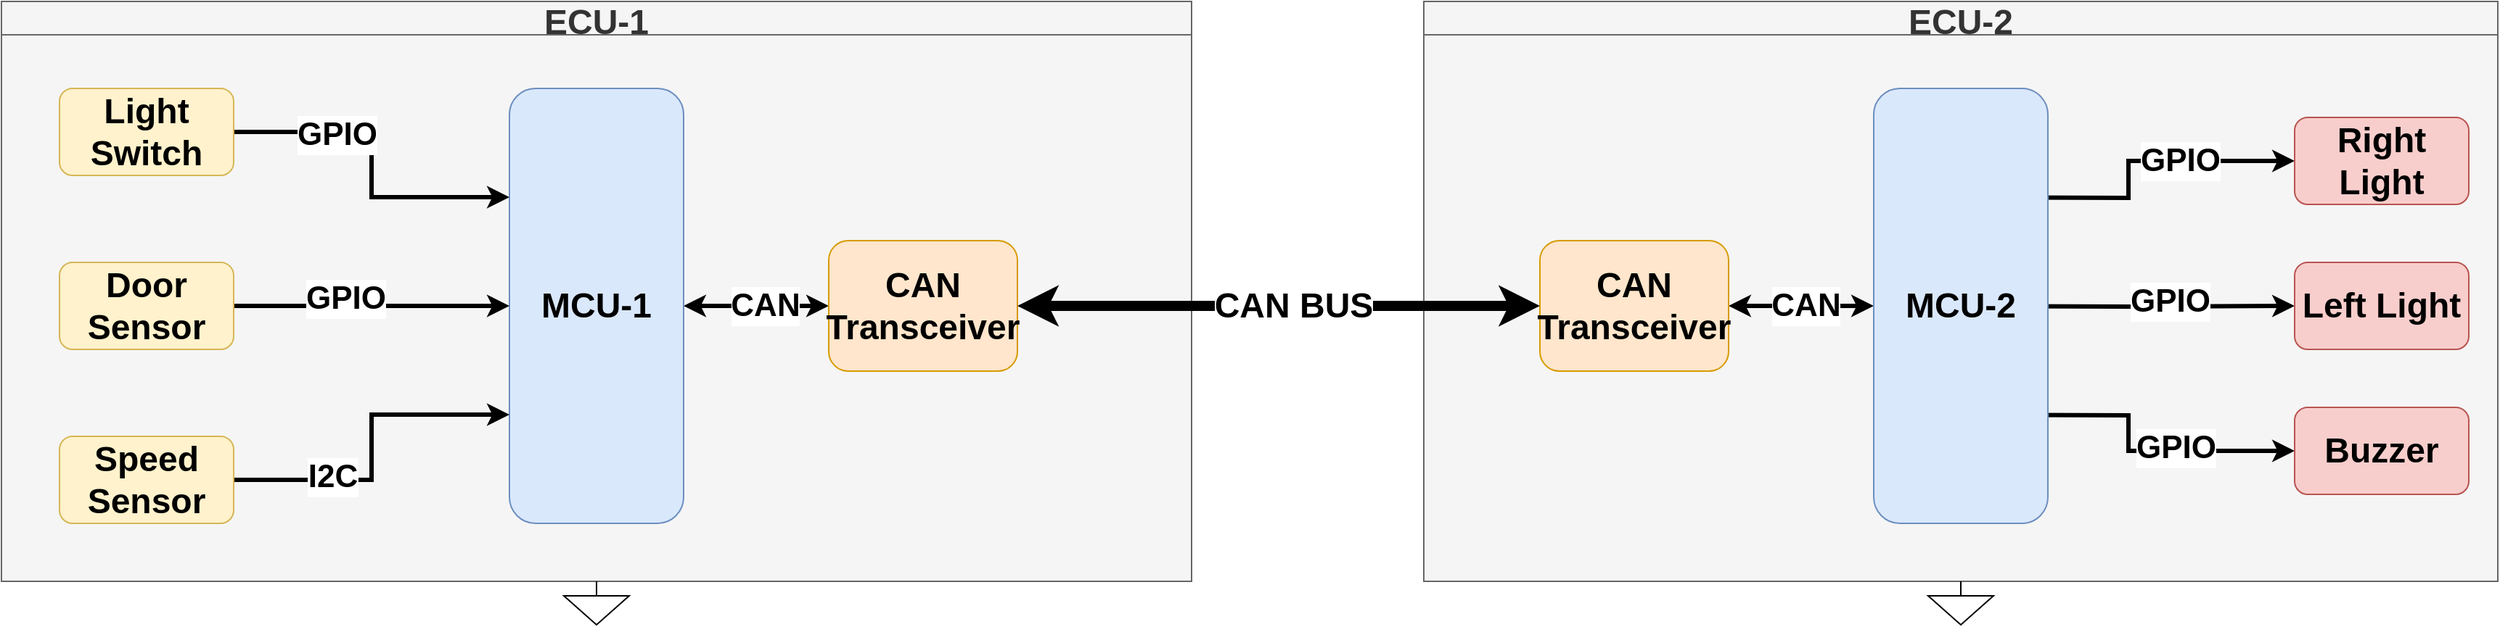 <mxfile version="13.9.9" type="device"><diagram name="Page-1" id="90a13364-a465-7bf4-72fc-28e22215d7a0"><mxGraphModel dx="2076" dy="1214" grid="1" gridSize="10" guides="1" tooltips="1" connect="1" arrows="1" fold="1" page="1" pageScale="1.5" pageWidth="1169" pageHeight="826" background="#ffffff" math="0" shadow="0"><root><mxCell id="0" style=";html=1;"/><mxCell id="1" style=";html=1;" parent="0"/><mxCell id="huWgB-MRvugmbwlM9clK-1" value="ECU-1" style="swimlane;fontSize=24;fillColor=#f5f5f5;strokeColor=#666666;fontColor=#333333;fontStyle=1;swimlaneFillColor=#F5F5F5;" parent="1" vertex="1"><mxGeometry x="120" y="530" width="820" height="400" as="geometry"/></mxCell><mxCell id="huWgB-MRvugmbwlM9clK-18" style="edgeStyle=orthogonalEdgeStyle;rounded=0;orthogonalLoop=1;jettySize=auto;html=1;startArrow=classic;startFill=1;endArrow=classic;endFill=1;strokeWidth=3;fontSize=24;fontStyle=1" parent="huWgB-MRvugmbwlM9clK-1" source="huWgB-MRvugmbwlM9clK-3" target="huWgB-MRvugmbwlM9clK-12" edge="1"><mxGeometry relative="1" as="geometry"/></mxCell><mxCell id="huWgB-MRvugmbwlM9clK-30" value="CAN" style="edgeLabel;html=1;align=center;verticalAlign=middle;resizable=0;points=[];fontSize=22;fontStyle=1" parent="huWgB-MRvugmbwlM9clK-18" vertex="1" connectable="0"><mxGeometry x="0.123" y="2" relative="1" as="geometry"><mxPoint y="2" as="offset"/></mxGeometry></mxCell><mxCell id="huWgB-MRvugmbwlM9clK-3" value="MCU-1" style="rounded=1;whiteSpace=wrap;html=1;fontSize=24;fillColor=#dae8fc;strokeColor=#6c8ebf;fontStyle=1" parent="huWgB-MRvugmbwlM9clK-1" vertex="1"><mxGeometry x="350" y="60" width="120" height="300" as="geometry"/></mxCell><mxCell id="huWgB-MRvugmbwlM9clK-16" style="edgeStyle=orthogonalEdgeStyle;rounded=0;orthogonalLoop=1;jettySize=auto;html=1;startArrow=none;startFill=0;endArrow=classic;endFill=1;strokeWidth=3;fontSize=24;fontStyle=1" parent="huWgB-MRvugmbwlM9clK-1" source="huWgB-MRvugmbwlM9clK-5" target="huWgB-MRvugmbwlM9clK-3" edge="1"><mxGeometry relative="1" as="geometry"/></mxCell><mxCell id="huWgB-MRvugmbwlM9clK-32" value="GPIO" style="edgeLabel;html=1;align=center;verticalAlign=middle;resizable=0;points=[];fontSize=22;fontStyle=1" parent="huWgB-MRvugmbwlM9clK-16" vertex="1" connectable="0"><mxGeometry x="-0.188" y="5" relative="1" as="geometry"><mxPoint as="offset"/></mxGeometry></mxCell><mxCell id="huWgB-MRvugmbwlM9clK-5" value="Door Sensor" style="rounded=1;whiteSpace=wrap;html=1;fontSize=24;fillColor=#fff2cc;strokeColor=#d6b656;fontStyle=1" parent="huWgB-MRvugmbwlM9clK-1" vertex="1"><mxGeometry x="40" y="180" width="120" height="60" as="geometry"/></mxCell><mxCell id="huWgB-MRvugmbwlM9clK-15" style="edgeStyle=orthogonalEdgeStyle;rounded=0;orthogonalLoop=1;jettySize=auto;html=1;entryX=0;entryY=0.25;entryDx=0;entryDy=0;startArrow=none;startFill=0;endArrow=classic;endFill=1;strokeWidth=3;fontSize=24;fontStyle=1" parent="huWgB-MRvugmbwlM9clK-1" source="huWgB-MRvugmbwlM9clK-6" target="huWgB-MRvugmbwlM9clK-3" edge="1"><mxGeometry relative="1" as="geometry"/></mxCell><mxCell id="huWgB-MRvugmbwlM9clK-31" value="GPIO" style="edgeLabel;html=1;align=center;verticalAlign=middle;resizable=0;points=[];fontSize=22;fontStyle=1" parent="huWgB-MRvugmbwlM9clK-15" vertex="1" connectable="0"><mxGeometry x="-0.398" y="-2" relative="1" as="geometry"><mxPoint as="offset"/></mxGeometry></mxCell><mxCell id="huWgB-MRvugmbwlM9clK-6" value="Light Switch" style="rounded=1;whiteSpace=wrap;html=1;fontSize=24;fillColor=#fff2cc;strokeColor=#d6b656;fontStyle=1" parent="huWgB-MRvugmbwlM9clK-1" vertex="1"><mxGeometry x="40" y="60" width="120" height="60" as="geometry"/></mxCell><mxCell id="huWgB-MRvugmbwlM9clK-17" style="edgeStyle=orthogonalEdgeStyle;rounded=0;orthogonalLoop=1;jettySize=auto;html=1;entryX=0;entryY=0.75;entryDx=0;entryDy=0;startArrow=none;startFill=0;endArrow=classic;endFill=1;strokeWidth=3;fontSize=24;fontStyle=1" parent="huWgB-MRvugmbwlM9clK-1" source="huWgB-MRvugmbwlM9clK-7" target="huWgB-MRvugmbwlM9clK-3" edge="1"><mxGeometry relative="1" as="geometry"/></mxCell><mxCell id="huWgB-MRvugmbwlM9clK-33" value="I2C" style="edgeLabel;html=1;align=center;verticalAlign=middle;resizable=0;points=[];fontSize=22;fontStyle=1" parent="huWgB-MRvugmbwlM9clK-17" vertex="1" connectable="0"><mxGeometry x="-0.425" y="2" relative="1" as="geometry"><mxPoint as="offset"/></mxGeometry></mxCell><mxCell id="huWgB-MRvugmbwlM9clK-7" value="Speed Sensor" style="rounded=1;whiteSpace=wrap;html=1;fontSize=24;fillColor=#fff2cc;strokeColor=#d6b656;fontStyle=1" parent="huWgB-MRvugmbwlM9clK-1" vertex="1"><mxGeometry x="40" y="300" width="120" height="60" as="geometry"/></mxCell><mxCell id="huWgB-MRvugmbwlM9clK-12" value="CAN Transceiver" style="rounded=1;whiteSpace=wrap;html=1;fontSize=24;fillColor=#ffe6cc;strokeColor=#d79b00;fontStyle=1" parent="huWgB-MRvugmbwlM9clK-1" vertex="1"><mxGeometry x="570" y="165" width="130" height="90" as="geometry"/></mxCell><mxCell id="huWgB-MRvugmbwlM9clK-2" value="ECU-2" style="swimlane;fontSize=24;fillColor=#f5f5f5;strokeColor=#666666;fontColor=#333333;fontStyle=1;swimlaneFillColor=#F5F5F5;" parent="1" vertex="1"><mxGeometry x="1100" y="530" width="740" height="400" as="geometry"/></mxCell><mxCell id="huWgB-MRvugmbwlM9clK-20" style="edgeStyle=orthogonalEdgeStyle;rounded=0;orthogonalLoop=1;jettySize=auto;html=1;startArrow=none;startFill=0;endArrow=classic;endFill=1;strokeWidth=3;fontSize=24;fontStyle=1" parent="huWgB-MRvugmbwlM9clK-2" target="huWgB-MRvugmbwlM9clK-9" edge="1"><mxGeometry relative="1" as="geometry"><mxPoint x="370" y="210" as="sourcePoint"/></mxGeometry></mxCell><mxCell id="huWgB-MRvugmbwlM9clK-35" value="GPIO" style="edgeLabel;html=1;align=center;verticalAlign=middle;resizable=0;points=[];fontSize=22;fontStyle=1" parent="huWgB-MRvugmbwlM9clK-20" vertex="1" connectable="0"><mxGeometry x="0.25" y="3" relative="1" as="geometry"><mxPoint as="offset"/></mxGeometry></mxCell><mxCell id="huWgB-MRvugmbwlM9clK-21" style="edgeStyle=orthogonalEdgeStyle;rounded=0;orthogonalLoop=1;jettySize=auto;html=1;entryX=1;entryY=0.25;entryDx=0;entryDy=0;startArrow=classic;startFill=1;endArrow=none;endFill=0;strokeWidth=3;fontSize=24;fontStyle=1" parent="huWgB-MRvugmbwlM9clK-2" source="huWgB-MRvugmbwlM9clK-8" edge="1"><mxGeometry relative="1" as="geometry"><mxPoint x="370" y="135" as="targetPoint"/></mxGeometry></mxCell><mxCell id="huWgB-MRvugmbwlM9clK-34" value="GPIO" style="edgeLabel;html=1;align=center;verticalAlign=middle;resizable=0;points=[];fontSize=22;fontStyle=1" parent="huWgB-MRvugmbwlM9clK-21" vertex="1" connectable="0"><mxGeometry x="-0.383" relative="1" as="geometry"><mxPoint as="offset"/></mxGeometry></mxCell><mxCell id="huWgB-MRvugmbwlM9clK-8" value="Right Light" style="rounded=1;whiteSpace=wrap;html=1;fontSize=24;fillColor=#f8cecc;strokeColor=#b85450;fontStyle=1" parent="huWgB-MRvugmbwlM9clK-2" vertex="1"><mxGeometry x="600" y="80" width="120" height="60" as="geometry"/></mxCell><mxCell id="huWgB-MRvugmbwlM9clK-9" value="Left Light" style="rounded=1;whiteSpace=wrap;html=1;fontSize=24;fillColor=#f8cecc;strokeColor=#b85450;fontStyle=1" parent="huWgB-MRvugmbwlM9clK-2" vertex="1"><mxGeometry x="600" y="180" width="120" height="60" as="geometry"/></mxCell><mxCell id="huWgB-MRvugmbwlM9clK-22" style="edgeStyle=orthogonalEdgeStyle;rounded=0;orthogonalLoop=1;jettySize=auto;html=1;entryX=1;entryY=0.75;entryDx=0;entryDy=0;startArrow=classic;startFill=1;endArrow=none;endFill=0;strokeWidth=3;fontSize=24;fontStyle=1" parent="huWgB-MRvugmbwlM9clK-2" source="huWgB-MRvugmbwlM9clK-10" edge="1"><mxGeometry relative="1" as="geometry"><mxPoint x="370" y="285" as="targetPoint"/></mxGeometry></mxCell><mxCell id="huWgB-MRvugmbwlM9clK-36" value="GPIO" style="edgeLabel;html=1;align=center;verticalAlign=middle;resizable=0;points=[];fontSize=22;fontStyle=1" parent="huWgB-MRvugmbwlM9clK-22" vertex="1" connectable="0"><mxGeometry x="-0.351" y="-2" relative="1" as="geometry"><mxPoint as="offset"/></mxGeometry></mxCell><mxCell id="huWgB-MRvugmbwlM9clK-10" value="Buzzer" style="rounded=1;whiteSpace=wrap;html=1;fontSize=24;fillColor=#f8cecc;strokeColor=#b85450;fontStyle=1" parent="huWgB-MRvugmbwlM9clK-2" vertex="1"><mxGeometry x="600" y="280" width="120" height="60" as="geometry"/></mxCell><mxCell id="huWgB-MRvugmbwlM9clK-19" style="edgeStyle=orthogonalEdgeStyle;rounded=0;orthogonalLoop=1;jettySize=auto;html=1;startArrow=classic;startFill=1;endArrow=classic;endFill=1;strokeWidth=3;fontSize=24;fontStyle=1;entryX=0;entryY=0.5;entryDx=0;entryDy=0;" parent="huWgB-MRvugmbwlM9clK-2" source="huWgB-MRvugmbwlM9clK-13" target="huWgB-MRvugmbwlM9clK-23" edge="1"><mxGeometry relative="1" as="geometry"><mxPoint x="250" y="210" as="targetPoint"/></mxGeometry></mxCell><mxCell id="huWgB-MRvugmbwlM9clK-29" value="CAN" style="edgeLabel;html=1;align=center;verticalAlign=middle;resizable=0;points=[];fontSize=22;fontStyle=1" parent="huWgB-MRvugmbwlM9clK-19" vertex="1" connectable="0"><mxGeometry x="-0.273" y="1" relative="1" as="geometry"><mxPoint x="16" y="1" as="offset"/></mxGeometry></mxCell><mxCell id="huWgB-MRvugmbwlM9clK-13" value="CAN Transceiver" style="rounded=1;whiteSpace=wrap;html=1;fontSize=24;fillColor=#ffe6cc;strokeColor=#d79b00;fontStyle=1" parent="huWgB-MRvugmbwlM9clK-2" vertex="1"><mxGeometry x="80" y="165" width="130" height="90" as="geometry"/></mxCell><mxCell id="huWgB-MRvugmbwlM9clK-23" value="MCU-2" style="rounded=1;whiteSpace=wrap;html=1;fontSize=24;fillColor=#dae8fc;strokeColor=#6c8ebf;fontStyle=1" parent="huWgB-MRvugmbwlM9clK-2" vertex="1"><mxGeometry x="310" y="60" width="120" height="300" as="geometry"/></mxCell><mxCell id="huWgB-MRvugmbwlM9clK-14" style="edgeStyle=orthogonalEdgeStyle;rounded=0;orthogonalLoop=1;jettySize=auto;html=1;startArrow=classic;startFill=1;endArrow=classic;endFill=1;fontSize=24;strokeWidth=7;fontStyle=1" parent="1" source="huWgB-MRvugmbwlM9clK-13" target="huWgB-MRvugmbwlM9clK-12" edge="1"><mxGeometry relative="1" as="geometry"/></mxCell><mxCell id="huWgB-MRvugmbwlM9clK-28" value="CAN BUS" style="edgeLabel;html=1;align=center;verticalAlign=middle;resizable=0;points=[];fontSize=24;fontStyle=1" parent="huWgB-MRvugmbwlM9clK-14" vertex="1" connectable="0"><mxGeometry x="0.051" y="-3" relative="1" as="geometry"><mxPoint x="19" y="3" as="offset"/></mxGeometry></mxCell><mxCell id="huWgB-MRvugmbwlM9clK-37" value="" style="pointerEvents=1;verticalLabelPosition=bottom;shadow=0;dashed=0;align=center;html=1;verticalAlign=top;shape=mxgraph.electrical.signal_sources.signal_ground;fontSize=22;fontStyle=1" parent="1" vertex="1"><mxGeometry x="507.5" y="930" width="45" height="30" as="geometry"/></mxCell><mxCell id="huWgB-MRvugmbwlM9clK-38" value="" style="pointerEvents=1;verticalLabelPosition=bottom;shadow=0;dashed=0;align=center;html=1;verticalAlign=top;shape=mxgraph.electrical.signal_sources.signal_ground;fontSize=22;fontStyle=1" parent="1" vertex="1"><mxGeometry x="1447.5" y="930" width="45" height="30" as="geometry"/></mxCell></root></mxGraphModel></diagram></mxfile>